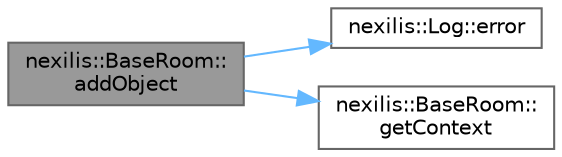 digraph "nexilis::BaseRoom::addObject"
{
 // LATEX_PDF_SIZE
  bgcolor="transparent";
  edge [fontname=Helvetica,fontsize=10,labelfontname=Helvetica,labelfontsize=10];
  node [fontname=Helvetica,fontsize=10,shape=box,height=0.2,width=0.4];
  rankdir="LR";
  Node1 [id="Node000001",label="nexilis::BaseRoom::\laddObject",height=0.2,width=0.4,color="gray40", fillcolor="grey60", style="filled", fontcolor="black",tooltip="Add an Object2D to the room."];
  Node1 -> Node2 [id="edge1_Node000001_Node000002",color="steelblue1",style="solid",tooltip=" "];
  Node2 [id="Node000002",label="nexilis::Log::error",height=0.2,width=0.4,color="grey40", fillcolor="white", style="filled",URL="$dc/dbc/classnexilis_1_1Log.html#a49959aac4210e93d1ccd1977e08dba80",tooltip=" "];
  Node1 -> Node3 [id="edge2_Node000001_Node000003",color="steelblue1",style="solid",tooltip=" "];
  Node3 [id="Node000003",label="nexilis::BaseRoom::\lgetContext",height=0.2,width=0.4,color="grey40", fillcolor="white", style="filled",URL="$da/d49/classnexilis_1_1BaseRoom.html#a5850da119501071f3a9e9d8032238fdf",tooltip="Get the 2D/3D context for the room."];
}
